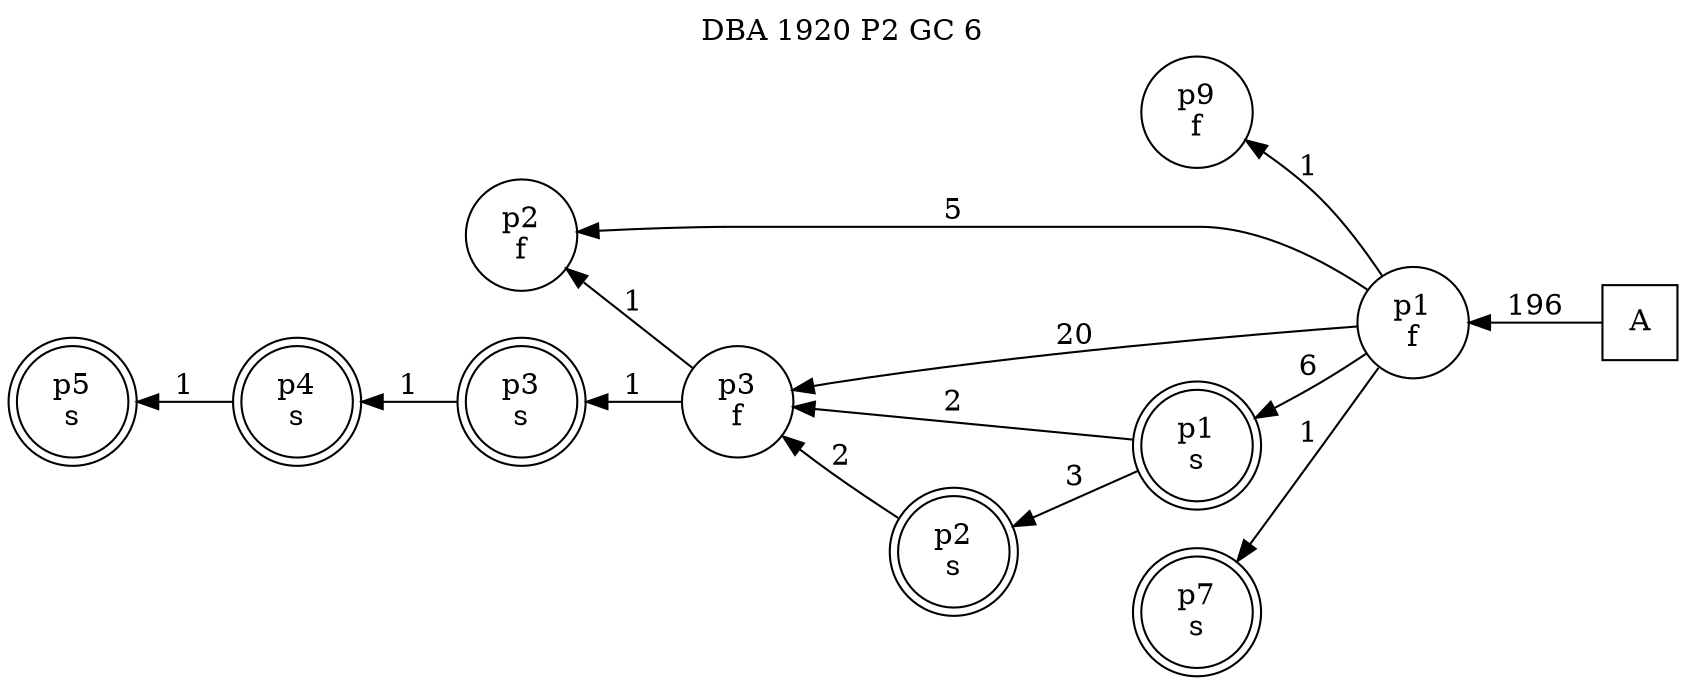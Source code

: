 digraph DBA_1920_P2_GC_6_LOW {
labelloc="tl"
label= " DBA 1920 P2 GC 6 "
rankdir="RL";
"A" [shape="square" label="A"]
"p1_f" [shape="circle" label="p1
f"]
"p9_f" [shape="circle" label="p9
f"]
"p2_f" [shape="circle" label="p2
f"]
"p3_f" [shape="circle" label="p3
f"]
"p1_s" [shape="doublecircle" label="p1
s"]
"p2_s" [shape="doublecircle" label="p2
s"]
"p3_s" [shape="doublecircle" label="p3
s"]
"p4_s" [shape="doublecircle" label="p4
s"]
"p5_s" [shape="doublecircle" label="p5
s"]
"p7_s" [shape="doublecircle" label="p7
s"]
"A" -> "p1_f" [ label=196]
"p1_f" -> "p9_f" [ label=1]
"p1_f" -> "p2_f" [ label=5]
"p1_f" -> "p3_f" [ label=20]
"p1_f" -> "p1_s" [ label=6]
"p1_f" -> "p7_s" [ label=1]
"p3_f" -> "p2_f" [ label=1]
"p3_f" -> "p3_s" [ label=1]
"p1_s" -> "p3_f" [ label=2]
"p1_s" -> "p2_s" [ label=3]
"p2_s" -> "p3_f" [ label=2]
"p3_s" -> "p4_s" [ label=1]
"p4_s" -> "p5_s" [ label=1]
}
